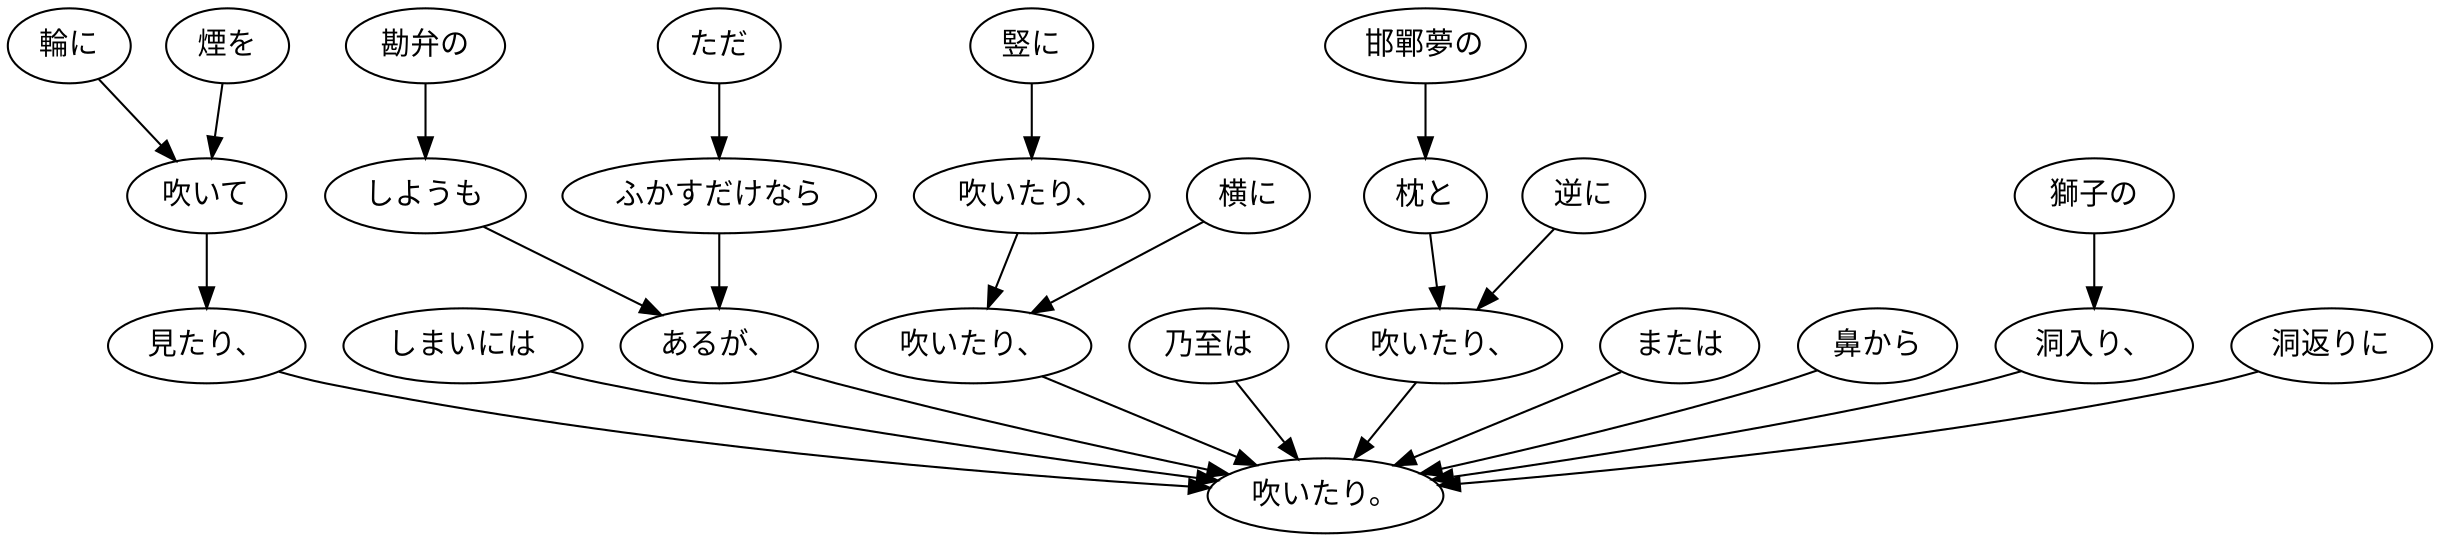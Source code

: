 digraph graph8240 {
	node0 [label="ただ"];
	node1 [label="ふかすだけなら"];
	node2 [label="勘弁の"];
	node3 [label="しようも"];
	node4 [label="あるが、"];
	node5 [label="しまいには"];
	node6 [label="煙を"];
	node7 [label="輪に"];
	node8 [label="吹いて"];
	node9 [label="見たり、"];
	node10 [label="竪に"];
	node11 [label="吹いたり、"];
	node12 [label="横に"];
	node13 [label="吹いたり、"];
	node14 [label="乃至は"];
	node15 [label="邯鄲夢の"];
	node16 [label="枕と"];
	node17 [label="逆に"];
	node18 [label="吹いたり、"];
	node19 [label="または"];
	node20 [label="鼻から"];
	node21 [label="獅子の"];
	node22 [label="洞入り、"];
	node23 [label="洞返りに"];
	node24 [label="吹いたり。"];
	node0 -> node1;
	node1 -> node4;
	node2 -> node3;
	node3 -> node4;
	node4 -> node24;
	node5 -> node24;
	node6 -> node8;
	node7 -> node8;
	node8 -> node9;
	node9 -> node24;
	node10 -> node11;
	node11 -> node13;
	node12 -> node13;
	node13 -> node24;
	node14 -> node24;
	node15 -> node16;
	node16 -> node18;
	node17 -> node18;
	node18 -> node24;
	node19 -> node24;
	node20 -> node24;
	node21 -> node22;
	node22 -> node24;
	node23 -> node24;
}
